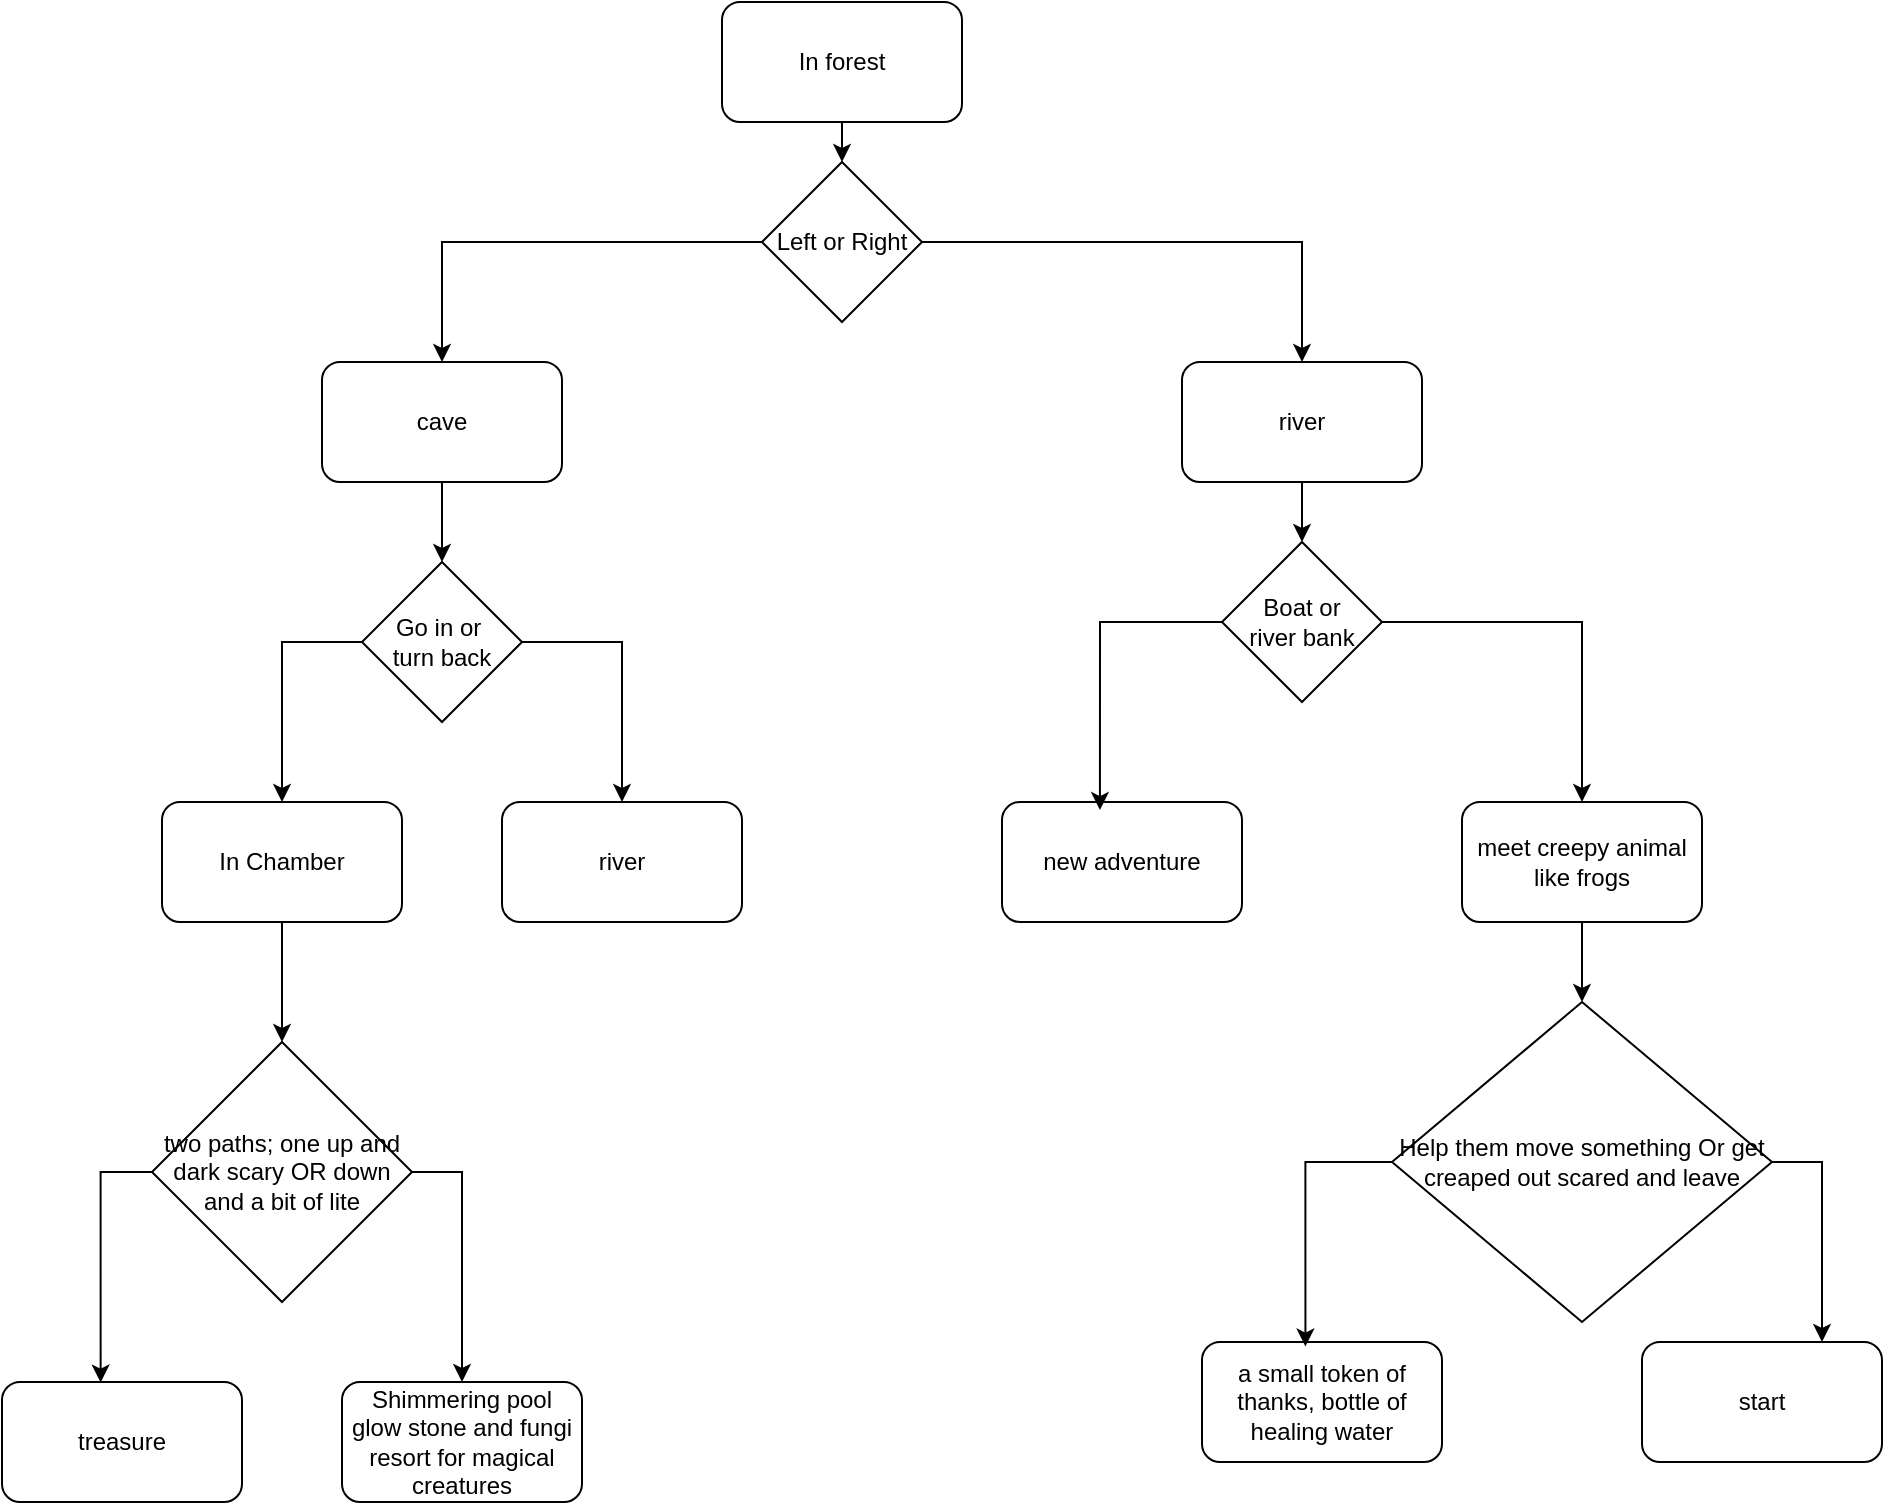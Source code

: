 <mxfile version="26.1.0">
  <diagram name="Page-1" id="MfU-laKQBB00YkHqikgA">
    <mxGraphModel dx="1784" dy="500" grid="1" gridSize="10" guides="1" tooltips="1" connect="1" arrows="1" fold="1" page="1" pageScale="1" pageWidth="850" pageHeight="1100" math="0" shadow="0">
      <root>
        <mxCell id="0" />
        <mxCell id="1" parent="0" />
        <mxCell id="AnfA8gIiCytU67sk2lPZ-30" style="edgeStyle=orthogonalEdgeStyle;rounded=0;orthogonalLoop=1;jettySize=auto;html=1;exitX=0;exitY=0.5;exitDx=0;exitDy=0;entryX=0.5;entryY=0;entryDx=0;entryDy=0;" edge="1" parent="1" source="AnfA8gIiCytU67sk2lPZ-3" target="AnfA8gIiCytU67sk2lPZ-14">
          <mxGeometry relative="1" as="geometry" />
        </mxCell>
        <mxCell id="AnfA8gIiCytU67sk2lPZ-31" style="edgeStyle=orthogonalEdgeStyle;rounded=0;orthogonalLoop=1;jettySize=auto;html=1;exitX=1;exitY=0.5;exitDx=0;exitDy=0;entryX=0.5;entryY=0;entryDx=0;entryDy=0;" edge="1" parent="1" source="AnfA8gIiCytU67sk2lPZ-3" target="AnfA8gIiCytU67sk2lPZ-13">
          <mxGeometry relative="1" as="geometry" />
        </mxCell>
        <mxCell id="AnfA8gIiCytU67sk2lPZ-3" value="Left or Right" style="rhombus;whiteSpace=wrap;html=1;" vertex="1" parent="1">
          <mxGeometry x="320" y="90" width="80" height="80" as="geometry" />
        </mxCell>
        <mxCell id="AnfA8gIiCytU67sk2lPZ-29" style="edgeStyle=orthogonalEdgeStyle;rounded=0;orthogonalLoop=1;jettySize=auto;html=1;exitX=0.5;exitY=1;exitDx=0;exitDy=0;entryX=0.5;entryY=0;entryDx=0;entryDy=0;" edge="1" parent="1" source="AnfA8gIiCytU67sk2lPZ-12" target="AnfA8gIiCytU67sk2lPZ-3">
          <mxGeometry relative="1" as="geometry" />
        </mxCell>
        <mxCell id="AnfA8gIiCytU67sk2lPZ-12" value="In forest" style="rounded=1;whiteSpace=wrap;html=1;" vertex="1" parent="1">
          <mxGeometry x="300" y="10" width="120" height="60" as="geometry" />
        </mxCell>
        <mxCell id="AnfA8gIiCytU67sk2lPZ-32" style="edgeStyle=orthogonalEdgeStyle;rounded=0;orthogonalLoop=1;jettySize=auto;html=1;exitX=0.5;exitY=1;exitDx=0;exitDy=0;entryX=0.5;entryY=0;entryDx=0;entryDy=0;" edge="1" parent="1" source="AnfA8gIiCytU67sk2lPZ-13" target="AnfA8gIiCytU67sk2lPZ-16">
          <mxGeometry relative="1" as="geometry" />
        </mxCell>
        <mxCell id="AnfA8gIiCytU67sk2lPZ-13" value="river" style="rounded=1;whiteSpace=wrap;html=1;" vertex="1" parent="1">
          <mxGeometry x="530" y="190" width="120" height="60" as="geometry" />
        </mxCell>
        <mxCell id="AnfA8gIiCytU67sk2lPZ-28" style="edgeStyle=orthogonalEdgeStyle;rounded=0;orthogonalLoop=1;jettySize=auto;html=1;exitX=0.5;exitY=1;exitDx=0;exitDy=0;entryX=0.5;entryY=0;entryDx=0;entryDy=0;" edge="1" parent="1" source="AnfA8gIiCytU67sk2lPZ-14" target="AnfA8gIiCytU67sk2lPZ-15">
          <mxGeometry relative="1" as="geometry" />
        </mxCell>
        <mxCell id="AnfA8gIiCytU67sk2lPZ-14" value="cave" style="rounded=1;whiteSpace=wrap;html=1;" vertex="1" parent="1">
          <mxGeometry x="100" y="190" width="120" height="60" as="geometry" />
        </mxCell>
        <mxCell id="AnfA8gIiCytU67sk2lPZ-33" style="edgeStyle=orthogonalEdgeStyle;rounded=0;orthogonalLoop=1;jettySize=auto;html=1;exitX=0;exitY=0.5;exitDx=0;exitDy=0;" edge="1" parent="1" source="AnfA8gIiCytU67sk2lPZ-15" target="AnfA8gIiCytU67sk2lPZ-17">
          <mxGeometry relative="1" as="geometry" />
        </mxCell>
        <mxCell id="AnfA8gIiCytU67sk2lPZ-34" style="edgeStyle=orthogonalEdgeStyle;rounded=0;orthogonalLoop=1;jettySize=auto;html=1;exitX=1;exitY=0.5;exitDx=0;exitDy=0;" edge="1" parent="1" source="AnfA8gIiCytU67sk2lPZ-15" target="AnfA8gIiCytU67sk2lPZ-18">
          <mxGeometry relative="1" as="geometry" />
        </mxCell>
        <mxCell id="AnfA8gIiCytU67sk2lPZ-15" value="Go in or&amp;nbsp;&lt;div&gt;turn back&lt;/div&gt;" style="rhombus;whiteSpace=wrap;html=1;" vertex="1" parent="1">
          <mxGeometry x="120" y="290" width="80" height="80" as="geometry" />
        </mxCell>
        <mxCell id="AnfA8gIiCytU67sk2lPZ-36" style="edgeStyle=orthogonalEdgeStyle;rounded=0;orthogonalLoop=1;jettySize=auto;html=1;exitX=1;exitY=0.5;exitDx=0;exitDy=0;entryX=0.5;entryY=0;entryDx=0;entryDy=0;" edge="1" parent="1" source="AnfA8gIiCytU67sk2lPZ-16" target="AnfA8gIiCytU67sk2lPZ-20">
          <mxGeometry relative="1" as="geometry" />
        </mxCell>
        <mxCell id="AnfA8gIiCytU67sk2lPZ-16" value="Boat or&lt;div&gt;river bank&lt;/div&gt;" style="rhombus;whiteSpace=wrap;html=1;" vertex="1" parent="1">
          <mxGeometry x="550" y="280" width="80" height="80" as="geometry" />
        </mxCell>
        <mxCell id="AnfA8gIiCytU67sk2lPZ-37" style="edgeStyle=orthogonalEdgeStyle;rounded=0;orthogonalLoop=1;jettySize=auto;html=1;exitX=0.5;exitY=1;exitDx=0;exitDy=0;entryX=0.5;entryY=0;entryDx=0;entryDy=0;" edge="1" parent="1" source="AnfA8gIiCytU67sk2lPZ-17" target="AnfA8gIiCytU67sk2lPZ-22">
          <mxGeometry relative="1" as="geometry">
            <mxPoint x="79.529" y="500" as="targetPoint" />
          </mxGeometry>
        </mxCell>
        <mxCell id="AnfA8gIiCytU67sk2lPZ-17" value="In Chamber" style="rounded=1;whiteSpace=wrap;html=1;" vertex="1" parent="1">
          <mxGeometry x="20" y="410" width="120" height="60" as="geometry" />
        </mxCell>
        <mxCell id="AnfA8gIiCytU67sk2lPZ-18" value="river" style="rounded=1;whiteSpace=wrap;html=1;" vertex="1" parent="1">
          <mxGeometry x="190" y="410" width="120" height="60" as="geometry" />
        </mxCell>
        <mxCell id="AnfA8gIiCytU67sk2lPZ-19" value="new adventure" style="rounded=1;whiteSpace=wrap;html=1;" vertex="1" parent="1">
          <mxGeometry x="440" y="410" width="120" height="60" as="geometry" />
        </mxCell>
        <mxCell id="AnfA8gIiCytU67sk2lPZ-38" style="edgeStyle=orthogonalEdgeStyle;rounded=0;orthogonalLoop=1;jettySize=auto;html=1;exitX=0.5;exitY=1;exitDx=0;exitDy=0;entryX=0.5;entryY=0;entryDx=0;entryDy=0;" edge="1" parent="1" source="AnfA8gIiCytU67sk2lPZ-20" target="AnfA8gIiCytU67sk2lPZ-21">
          <mxGeometry relative="1" as="geometry" />
        </mxCell>
        <mxCell id="AnfA8gIiCytU67sk2lPZ-20" value="meet creepy animal like frogs" style="rounded=1;whiteSpace=wrap;html=1;" vertex="1" parent="1">
          <mxGeometry x="670" y="410" width="120" height="60" as="geometry" />
        </mxCell>
        <mxCell id="AnfA8gIiCytU67sk2lPZ-42" style="edgeStyle=orthogonalEdgeStyle;rounded=0;orthogonalLoop=1;jettySize=auto;html=1;exitX=1;exitY=0.5;exitDx=0;exitDy=0;entryX=0.75;entryY=0;entryDx=0;entryDy=0;" edge="1" parent="1" source="AnfA8gIiCytU67sk2lPZ-21" target="AnfA8gIiCytU67sk2lPZ-27">
          <mxGeometry relative="1" as="geometry" />
        </mxCell>
        <mxCell id="AnfA8gIiCytU67sk2lPZ-21" value="Help them move something Or get creaped out scared and leave" style="rhombus;whiteSpace=wrap;html=1;" vertex="1" parent="1">
          <mxGeometry x="635" y="510" width="190" height="160" as="geometry" />
        </mxCell>
        <mxCell id="AnfA8gIiCytU67sk2lPZ-40" style="edgeStyle=orthogonalEdgeStyle;rounded=0;orthogonalLoop=1;jettySize=auto;html=1;exitX=1;exitY=0.5;exitDx=0;exitDy=0;entryX=0.5;entryY=0;entryDx=0;entryDy=0;" edge="1" parent="1" source="AnfA8gIiCytU67sk2lPZ-22" target="AnfA8gIiCytU67sk2lPZ-24">
          <mxGeometry relative="1" as="geometry" />
        </mxCell>
        <mxCell id="AnfA8gIiCytU67sk2lPZ-22" value="two paths; one up and dark scary OR down and a bit of lite" style="rhombus;whiteSpace=wrap;html=1;" vertex="1" parent="1">
          <mxGeometry x="15" y="530" width="130" height="130" as="geometry" />
        </mxCell>
        <mxCell id="AnfA8gIiCytU67sk2lPZ-23" value="treasure" style="rounded=1;whiteSpace=wrap;html=1;" vertex="1" parent="1">
          <mxGeometry x="-60" y="700" width="120" height="60" as="geometry" />
        </mxCell>
        <mxCell id="AnfA8gIiCytU67sk2lPZ-24" value="Shimmering pool glow stone and fungi resort for magical creatures" style="rounded=1;whiteSpace=wrap;html=1;" vertex="1" parent="1">
          <mxGeometry x="110" y="700" width="120" height="60" as="geometry" />
        </mxCell>
        <mxCell id="AnfA8gIiCytU67sk2lPZ-25" value="a small token of thanks, bottle of healing water" style="rounded=1;whiteSpace=wrap;html=1;" vertex="1" parent="1">
          <mxGeometry x="540" y="680" width="120" height="60" as="geometry" />
        </mxCell>
        <mxCell id="AnfA8gIiCytU67sk2lPZ-27" value="start" style="rounded=1;whiteSpace=wrap;html=1;" vertex="1" parent="1">
          <mxGeometry x="760" y="680" width="120" height="60" as="geometry" />
        </mxCell>
        <mxCell id="AnfA8gIiCytU67sk2lPZ-35" style="edgeStyle=orthogonalEdgeStyle;rounded=0;orthogonalLoop=1;jettySize=auto;html=1;exitX=0;exitY=0.5;exitDx=0;exitDy=0;entryX=0.408;entryY=0.067;entryDx=0;entryDy=0;entryPerimeter=0;" edge="1" parent="1" source="AnfA8gIiCytU67sk2lPZ-16" target="AnfA8gIiCytU67sk2lPZ-19">
          <mxGeometry relative="1" as="geometry" />
        </mxCell>
        <mxCell id="AnfA8gIiCytU67sk2lPZ-39" style="edgeStyle=orthogonalEdgeStyle;rounded=0;orthogonalLoop=1;jettySize=auto;html=1;exitX=0;exitY=0.5;exitDx=0;exitDy=0;entryX=0.411;entryY=0.005;entryDx=0;entryDy=0;entryPerimeter=0;" edge="1" parent="1" source="AnfA8gIiCytU67sk2lPZ-22" target="AnfA8gIiCytU67sk2lPZ-23">
          <mxGeometry relative="1" as="geometry" />
        </mxCell>
        <mxCell id="AnfA8gIiCytU67sk2lPZ-41" style="edgeStyle=orthogonalEdgeStyle;rounded=0;orthogonalLoop=1;jettySize=auto;html=1;exitX=0;exitY=0.5;exitDx=0;exitDy=0;entryX=0.431;entryY=0.038;entryDx=0;entryDy=0;entryPerimeter=0;" edge="1" parent="1" source="AnfA8gIiCytU67sk2lPZ-21" target="AnfA8gIiCytU67sk2lPZ-25">
          <mxGeometry relative="1" as="geometry" />
        </mxCell>
      </root>
    </mxGraphModel>
  </diagram>
</mxfile>
